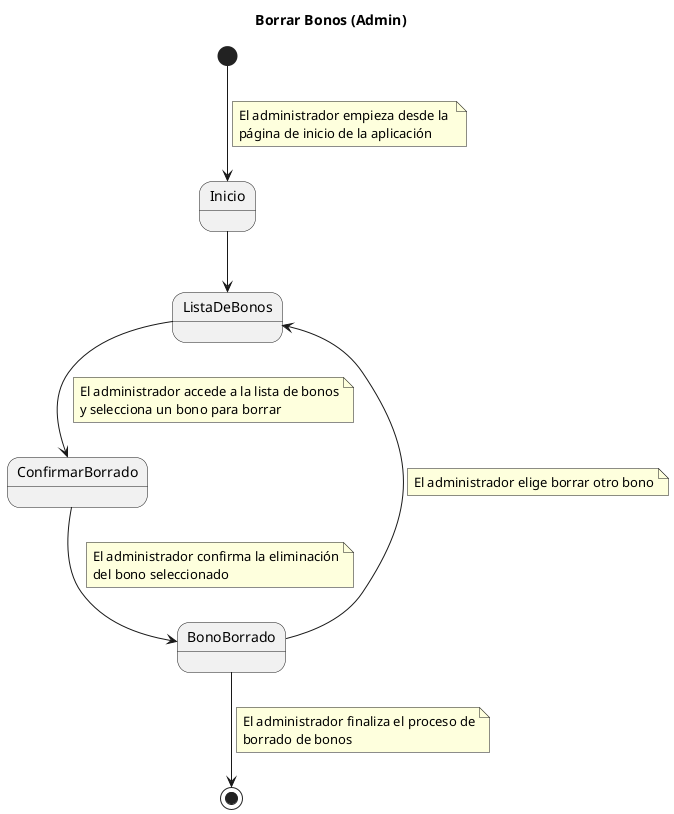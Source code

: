 @startuml
title Borrar Bonos (Admin)

[*] --> Inicio
note right on link
El administrador empieza desde la 
página de inicio de la aplicación
end note

Inicio --> ListaDeBonos

ListaDeBonos --> ConfirmarBorrado 
note right on link
El administrador accede a la lista de bonos
y selecciona un bono para borrar
end note

ConfirmarBorrado --> BonoBorrado
note right on link
El administrador confirma la eliminación
del bono seleccionado
end note

BonoBorrado --> ListaDeBonos
note right on link
El administrador elige borrar otro bono
end note

BonoBorrado --> [*] 
note right on link
El administrador finaliza el proceso de
borrado de bonos
end note

@enduml
